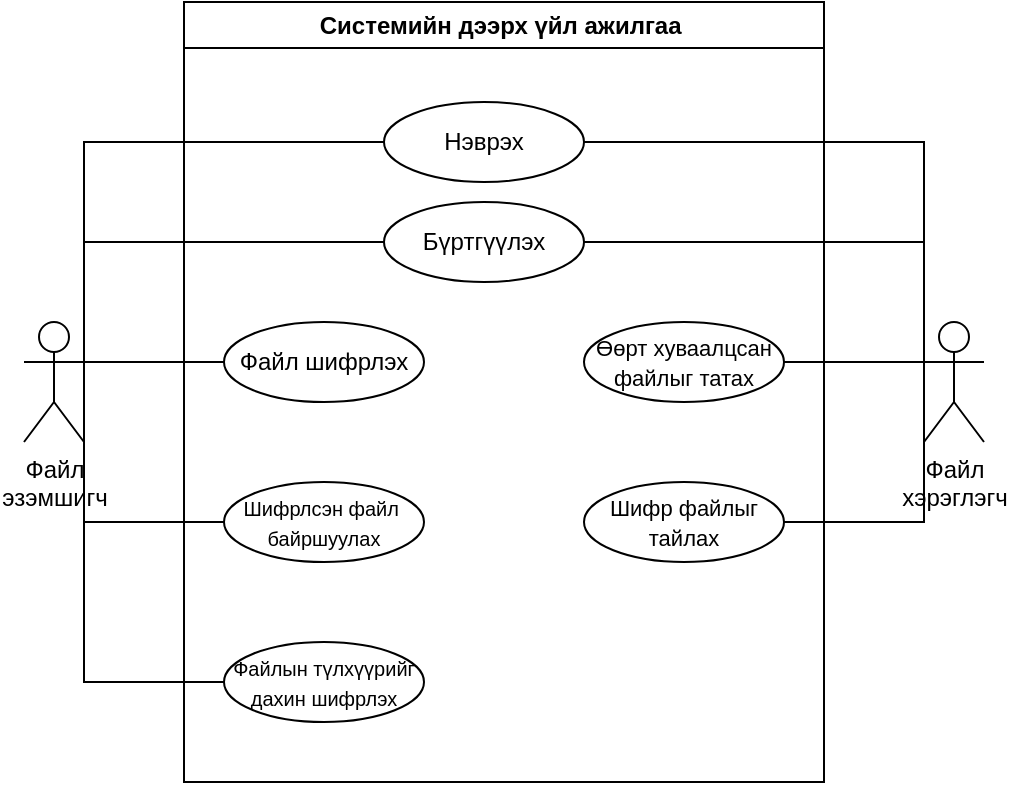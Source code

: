 <mxfile version="21.3.2" type="github">
  <diagram name="Page-1" id="cr3HO4S1H_uL7NqfTkJo">
    <mxGraphModel dx="1434" dy="800" grid="1" gridSize="10" guides="1" tooltips="1" connect="1" arrows="1" fold="1" page="1" pageScale="1" pageWidth="850" pageHeight="1100" math="0" shadow="0">
      <root>
        <mxCell id="0" />
        <mxCell id="1" parent="0" />
        <mxCell id="wCMBV2gQjTfYBjoTKOj2-2" value="Файл&lt;br&gt;эзэмшигч" style="shape=umlActor;verticalLabelPosition=bottom;verticalAlign=top;html=1;outlineConnect=0;" vertex="1" parent="1">
          <mxGeometry x="160" y="320" width="30" height="60" as="geometry" />
        </mxCell>
        <mxCell id="wCMBV2gQjTfYBjoTKOj2-3" value="Файл&lt;br&gt;хэрэглэгч" style="shape=umlActor;verticalLabelPosition=bottom;verticalAlign=top;html=1;outlineConnect=0;" vertex="1" parent="1">
          <mxGeometry x="610" y="320" width="30" height="60" as="geometry" />
        </mxCell>
        <mxCell id="wCMBV2gQjTfYBjoTKOj2-5" value="Системийн дээрх үйл ажилгаа&amp;nbsp;" style="swimlane;whiteSpace=wrap;html=1;" vertex="1" parent="1">
          <mxGeometry x="240" y="160" width="320" height="390" as="geometry" />
        </mxCell>
        <mxCell id="wCMBV2gQjTfYBjoTKOj2-10" value="&lt;font style=&quot;font-size: 10px;&quot;&gt;Шифрлсэн файл&amp;nbsp; байршуулах&lt;/font&gt;" style="ellipse;whiteSpace=wrap;html=1;" vertex="1" parent="wCMBV2gQjTfYBjoTKOj2-5">
          <mxGeometry x="20" y="240" width="100" height="40" as="geometry" />
        </mxCell>
        <mxCell id="wCMBV2gQjTfYBjoTKOj2-11" value="&lt;font style=&quot;font-size: 12px;&quot;&gt;Нэврэх&lt;/font&gt;" style="ellipse;whiteSpace=wrap;html=1;" vertex="1" parent="wCMBV2gQjTfYBjoTKOj2-5">
          <mxGeometry x="100" y="50" width="100" height="40" as="geometry" />
        </mxCell>
        <mxCell id="wCMBV2gQjTfYBjoTKOj2-13" value="Бүртгүүлэх" style="ellipse;whiteSpace=wrap;html=1;" vertex="1" parent="wCMBV2gQjTfYBjoTKOj2-5">
          <mxGeometry x="100" y="100" width="100" height="40" as="geometry" />
        </mxCell>
        <mxCell id="wCMBV2gQjTfYBjoTKOj2-14" value="Файл шифрлэх" style="ellipse;whiteSpace=wrap;html=1;" vertex="1" parent="wCMBV2gQjTfYBjoTKOj2-5">
          <mxGeometry x="20" y="160" width="100" height="40" as="geometry" />
        </mxCell>
        <mxCell id="wCMBV2gQjTfYBjoTKOj2-15" value="&lt;font style=&quot;font-size: 10px;&quot;&gt;Файлын түлхүүрийг дахин шифрлэх&lt;/font&gt;" style="ellipse;whiteSpace=wrap;html=1;" vertex="1" parent="wCMBV2gQjTfYBjoTKOj2-5">
          <mxGeometry x="20" y="320" width="100" height="40" as="geometry" />
        </mxCell>
        <mxCell id="wCMBV2gQjTfYBjoTKOj2-16" value="&lt;font style=&quot;font-size: 11px;&quot;&gt;Өөрт хуваалцсан файлыг татах&lt;/font&gt;" style="ellipse;whiteSpace=wrap;html=1;" vertex="1" parent="wCMBV2gQjTfYBjoTKOj2-5">
          <mxGeometry x="200" y="160" width="100" height="40" as="geometry" />
        </mxCell>
        <mxCell id="wCMBV2gQjTfYBjoTKOj2-17" value="&lt;font style=&quot;font-size: 11px;&quot;&gt;Шифр файлыг тайлах&lt;/font&gt;" style="ellipse;whiteSpace=wrap;html=1;" vertex="1" parent="wCMBV2gQjTfYBjoTKOj2-5">
          <mxGeometry x="200" y="240" width="100" height="40" as="geometry" />
        </mxCell>
        <mxCell id="wCMBV2gQjTfYBjoTKOj2-18" value="" style="endArrow=none;html=1;rounded=0;exitX=1;exitY=0.333;exitDx=0;exitDy=0;exitPerimeter=0;entryX=0;entryY=0.5;entryDx=0;entryDy=0;" edge="1" parent="1" source="wCMBV2gQjTfYBjoTKOj2-2" target="wCMBV2gQjTfYBjoTKOj2-11">
          <mxGeometry width="50" height="50" relative="1" as="geometry">
            <mxPoint x="440" y="430" as="sourcePoint" />
            <mxPoint x="490" y="380" as="targetPoint" />
            <Array as="points">
              <mxPoint x="190" y="230" />
            </Array>
          </mxGeometry>
        </mxCell>
        <mxCell id="wCMBV2gQjTfYBjoTKOj2-19" value="" style="endArrow=none;html=1;rounded=0;entryX=0;entryY=0.5;entryDx=0;entryDy=0;" edge="1" parent="1" target="wCMBV2gQjTfYBjoTKOj2-13">
          <mxGeometry width="50" height="50" relative="1" as="geometry">
            <mxPoint x="190" y="340" as="sourcePoint" />
            <mxPoint x="490" y="380" as="targetPoint" />
            <Array as="points">
              <mxPoint x="190" y="280" />
            </Array>
          </mxGeometry>
        </mxCell>
        <mxCell id="wCMBV2gQjTfYBjoTKOj2-20" value="" style="endArrow=none;html=1;rounded=0;entryX=0;entryY=0.5;entryDx=0;entryDy=0;exitX=1;exitY=0.333;exitDx=0;exitDy=0;exitPerimeter=0;" edge="1" parent="1" source="wCMBV2gQjTfYBjoTKOj2-2" target="wCMBV2gQjTfYBjoTKOj2-14">
          <mxGeometry width="50" height="50" relative="1" as="geometry">
            <mxPoint x="440" y="430" as="sourcePoint" />
            <mxPoint x="490" y="380" as="targetPoint" />
          </mxGeometry>
        </mxCell>
        <mxCell id="wCMBV2gQjTfYBjoTKOj2-21" value="" style="endArrow=none;html=1;rounded=0;entryX=0;entryY=0.5;entryDx=0;entryDy=0;exitX=1;exitY=0.333;exitDx=0;exitDy=0;exitPerimeter=0;" edge="1" parent="1" source="wCMBV2gQjTfYBjoTKOj2-2" target="wCMBV2gQjTfYBjoTKOj2-15">
          <mxGeometry width="50" height="50" relative="1" as="geometry">
            <mxPoint x="440" y="430" as="sourcePoint" />
            <mxPoint x="490" y="380" as="targetPoint" />
            <Array as="points">
              <mxPoint x="190" y="500" />
            </Array>
          </mxGeometry>
        </mxCell>
        <mxCell id="wCMBV2gQjTfYBjoTKOj2-22" value="" style="endArrow=none;html=1;rounded=0;entryX=0;entryY=0.5;entryDx=0;entryDy=0;" edge="1" parent="1" target="wCMBV2gQjTfYBjoTKOj2-10">
          <mxGeometry width="50" height="50" relative="1" as="geometry">
            <mxPoint x="190" y="420" as="sourcePoint" />
            <mxPoint x="490" y="380" as="targetPoint" />
          </mxGeometry>
        </mxCell>
        <mxCell id="wCMBV2gQjTfYBjoTKOj2-23" value="" style="endArrow=none;html=1;rounded=0;entryX=1;entryY=0.5;entryDx=0;entryDy=0;exitX=0;exitY=0.333;exitDx=0;exitDy=0;exitPerimeter=0;" edge="1" parent="1" source="wCMBV2gQjTfYBjoTKOj2-3" target="wCMBV2gQjTfYBjoTKOj2-11">
          <mxGeometry width="50" height="50" relative="1" as="geometry">
            <mxPoint x="440" y="430" as="sourcePoint" />
            <mxPoint x="490" y="380" as="targetPoint" />
            <Array as="points">
              <mxPoint x="610" y="230" />
            </Array>
          </mxGeometry>
        </mxCell>
        <mxCell id="wCMBV2gQjTfYBjoTKOj2-24" value="" style="endArrow=none;html=1;rounded=0;entryX=1;entryY=0.5;entryDx=0;entryDy=0;" edge="1" parent="1" target="wCMBV2gQjTfYBjoTKOj2-13">
          <mxGeometry width="50" height="50" relative="1" as="geometry">
            <mxPoint x="610" y="280" as="sourcePoint" />
            <mxPoint x="490" y="380" as="targetPoint" />
          </mxGeometry>
        </mxCell>
        <mxCell id="wCMBV2gQjTfYBjoTKOj2-25" value="" style="endArrow=none;html=1;rounded=0;entryX=1;entryY=0.5;entryDx=0;entryDy=0;exitX=0;exitY=0.333;exitDx=0;exitDy=0;exitPerimeter=0;" edge="1" parent="1" source="wCMBV2gQjTfYBjoTKOj2-3" target="wCMBV2gQjTfYBjoTKOj2-16">
          <mxGeometry width="50" height="50" relative="1" as="geometry">
            <mxPoint x="440" y="430" as="sourcePoint" />
            <mxPoint x="490" y="380" as="targetPoint" />
          </mxGeometry>
        </mxCell>
        <mxCell id="wCMBV2gQjTfYBjoTKOj2-27" value="" style="endArrow=none;html=1;rounded=0;entryX=1;entryY=0.5;entryDx=0;entryDy=0;exitX=0;exitY=0.333;exitDx=0;exitDy=0;exitPerimeter=0;" edge="1" parent="1" source="wCMBV2gQjTfYBjoTKOj2-3" target="wCMBV2gQjTfYBjoTKOj2-17">
          <mxGeometry width="50" height="50" relative="1" as="geometry">
            <mxPoint x="440" y="430" as="sourcePoint" />
            <mxPoint x="490" y="380" as="targetPoint" />
            <Array as="points">
              <mxPoint x="610" y="420" />
            </Array>
          </mxGeometry>
        </mxCell>
      </root>
    </mxGraphModel>
  </diagram>
</mxfile>
